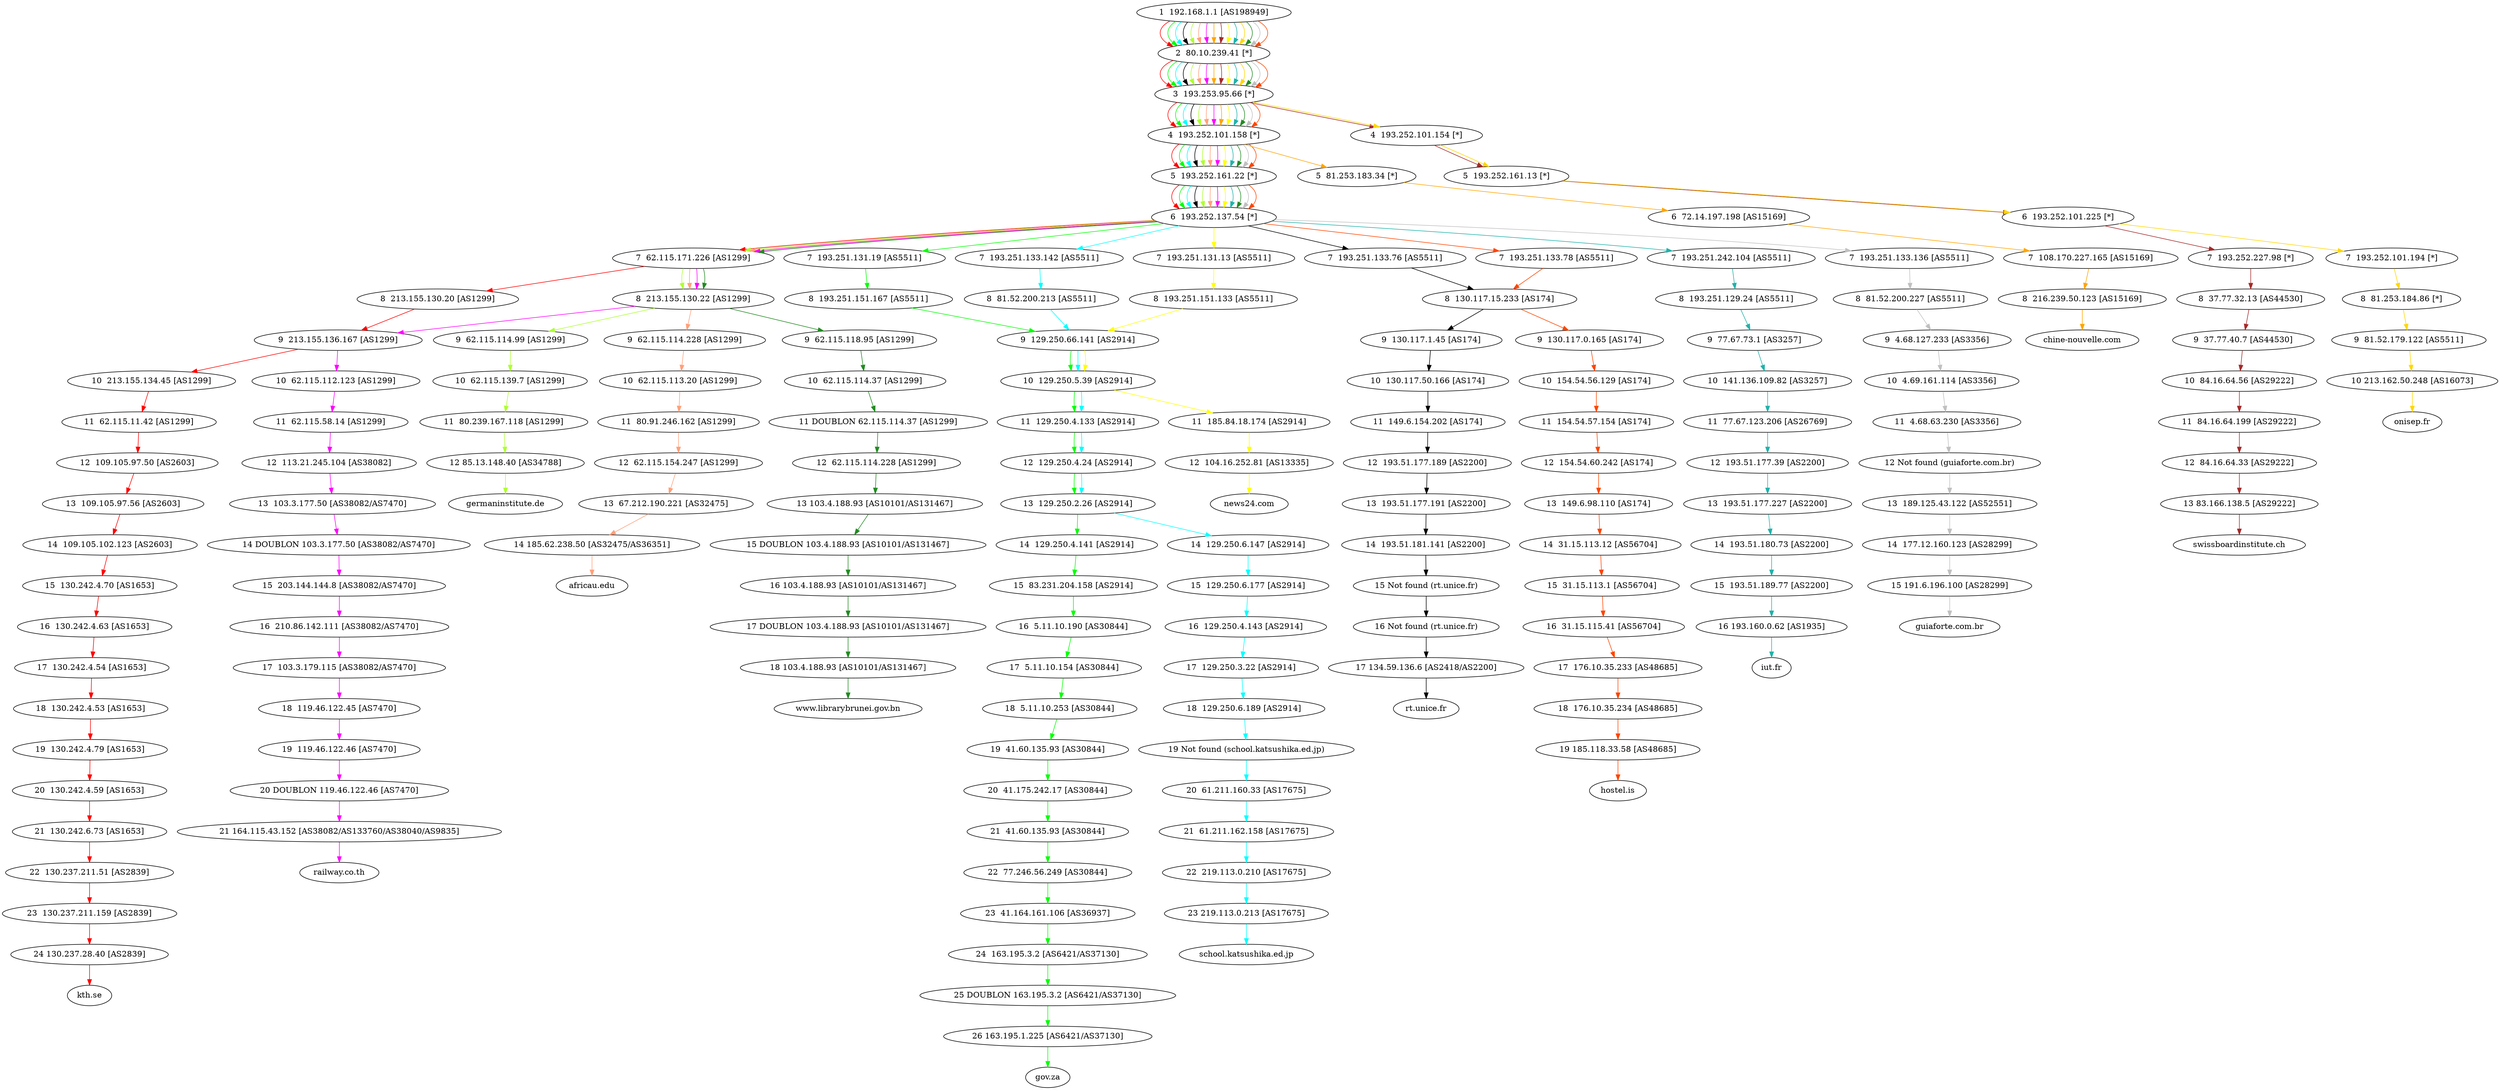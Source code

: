 digraph traceroute { 
"1  192.168.1.1 [AS198949]" -> "2  80.10.239.41 [*]" -> "3  193.253.95.66 [*]" -> "4  193.252.101.158 [*]" -> "5  193.252.161.22 [*]" -> "6  193.252.137.54 [*]" -> "7  62.115.171.226 [AS1299]" -> "8  213.155.130.20 [AS1299]" -> "9  213.155.136.167 [AS1299]" -> "10  213.155.134.45 [AS1299]" -> "11  62.115.11.42 [AS1299]" -> "12  109.105.97.50 [AS2603]" -> "13  109.105.97.56 [AS2603]" -> "14  109.105.102.123 [AS2603]" -> "15  130.242.4.70 [AS1653]" -> "16  130.242.4.63 [AS1653]" -> "17  130.242.4.54 [AS1653]" -> "18  130.242.4.53 [AS1653]" -> "19  130.242.4.79 [AS1653]" -> "20  130.242.4.59 [AS1653]" -> "21  130.242.6.73 [AS1653]" -> "22  130.237.211.51 [AS2839]" -> "23  130.237.211.159 [AS2839]" -> "24 130.237.28.40 [AS2839]" -> "kth.se" [color=red];
"1  192.168.1.1 [AS198949]" -> "2  80.10.239.41 [*]" -> "3  193.253.95.66 [*]" -> "4  193.252.101.158 [*]" -> "5  193.252.161.22 [*]" -> "6  193.252.137.54 [*]" -> "7  193.251.131.19 [AS5511]" -> "8  193.251.151.167 [AS5511]" -> "9  129.250.66.141 [AS2914]" -> "10  129.250.5.39 [AS2914]" -> "11  129.250.4.133 [AS2914]" -> "12  129.250.4.24 [AS2914]" -> "13  129.250.2.26 [AS2914]" -> "14  129.250.4.141 [AS2914]" -> "15  83.231.204.158 [AS2914]" -> "16  5.11.10.190 [AS30844]" -> "17  5.11.10.154 [AS30844]" -> "18  5.11.10.253 [AS30844]" -> "19  41.60.135.93 [AS30844]" -> "20  41.175.242.17 [AS30844]" -> "21  41.60.135.93 [AS30844]" -> "22  77.246.56.249 [AS30844]" -> "23  41.164.161.106 [AS36937]" -> "24  163.195.3.2 [AS6421/AS37130]" ->  "25 DOUBLON 163.195.3.2 [AS6421/AS37130]" -> "26 163.195.1.225 [AS6421/AS37130]" -> "gov.za" [color=green];
"1  192.168.1.1 [AS198949]" -> "2  80.10.239.41 [*]" -> "3  193.253.95.66 [*]" -> "4  193.252.101.158 [*]" -> "5  193.252.161.22 [*]" -> "6  193.252.137.54 [*]" -> "7  193.251.133.142 [AS5511]" -> "8  81.52.200.213 [AS5511]" -> "9  129.250.66.141 [AS2914]" -> "10  129.250.5.39 [AS2914]" -> "11  129.250.4.133 [AS2914]" -> "12  129.250.4.24 [AS2914]" -> "13  129.250.2.26 [AS2914]" -> "14  129.250.6.147 [AS2914]" -> "15  129.250.6.177 [AS2914]" -> "16  129.250.4.143 [AS2914]" -> "17  129.250.3.22 [AS2914]" -> "18  129.250.6.189 [AS2914]"  -> "19 Not found (school.katsushika.ed.jp)"-> "20  61.211.160.33 [AS17675]" -> "21  61.211.162.158 [AS17675]" -> "22  219.113.0.210 [AS17675]" -> "23 219.113.0.213 [AS17675]" -> "school.katsushika.ed.jp" [color=cyan];
"1  192.168.1.1 [AS198949]" -> "2  80.10.239.41 [*]" -> "3  193.253.95.66 [*]" -> "4  193.252.101.158 [*]" -> "5  193.252.161.22 [*]" -> "6  193.252.137.54 [*]" -> "7  193.251.133.76 [AS5511]" -> "8  130.117.15.233 [AS174]" -> "9  130.117.1.45 [AS174]" -> "10  130.117.50.166 [AS174]" -> "11  149.6.154.202 [AS174]" -> "12  193.51.177.189 [AS2200]" -> "13  193.51.177.191 [AS2200]" -> "14  193.51.181.141 [AS2200]"  -> "15 Not found (rt.unice.fr)" -> "16 Not found (rt.unice.fr)"-> "17 134.59.136.6 [AS2418/AS2200]" -> "rt.unice.fr" [color=black];

"1  192.168.1.1 [AS198949]" -> "2  80.10.239.41 [*]" -> "3  193.253.95.66 [*]" -> "4  193.252.101.158 [*]" -> "5  193.252.161.22 [*]" -> "6  193.252.137.54 [*]" -> "7  62.115.171.226 [AS1299]" -> "8  213.155.130.22 [AS1299]" -> "9  62.115.114.99 [AS1299]" -> "10  62.115.139.7 [AS1299]" -> "11  80.239.167.118 [AS1299]" -> "12 85.13.148.40 [AS34788]" -> "germaninstitute.de" [color=greenyellow];
"1  192.168.1.1 [AS198949]" -> "2  80.10.239.41 [*]" -> "3  193.253.95.66 [*]" -> "4  193.252.101.158 [*]" -> "5  193.252.161.22 [*]" -> "6  193.252.137.54 [*]" -> "7  62.115.171.226 [AS1299]" -> "8  213.155.130.22 [AS1299]" -> "9  62.115.114.228 [AS1299]" -> "10  62.115.113.20 [AS1299]" -> "11  80.91.246.162 [AS1299]" -> "12  62.115.154.247 [AS1299]" -> "13  67.212.190.221 [AS32475]" -> "14 185.62.238.50 [AS32475/AS36351]" -> "africau.edu" [color=lightsalmon];

"1  192.168.1.1 [AS198949]" -> "2  80.10.239.41 [*]" -> "3  193.253.95.66 [*]" -> "4  193.252.101.158 [*]" -> "5  193.252.161.22 [*]" -> "6  193.252.137.54 [*]" -> "7  62.115.171.226 [AS1299]" -> "8  213.155.130.22 [AS1299]" -> "9  213.155.136.167 [AS1299]" -> "10  62.115.112.123 [AS1299]" -> "11  62.115.58.14 [AS1299]" -> "12  113.21.245.104 [AS38082]" -> "13  103.3.177.50 [AS38082/AS7470]" ->  "14 DOUBLON 103.3.177.50 [AS38082/AS7470]" -> "15  203.144.144.8 [AS38082/AS7470]" -> "16  210.86.142.111 [AS38082/AS7470]" -> "17  103.3.179.115 [AS38082/AS7470]" -> "18  119.46.122.45 [AS7470]" -> "19  119.46.122.46 [AS7470]" ->  "20 DOUBLON 119.46.122.46 [AS7470]" -> "21 164.115.43.152 [AS38082/AS133760/AS38040/AS9835]" -> "railway.co.th" [color=magenta];
"1  192.168.1.1 [AS198949]" -> "2  80.10.239.41 [*]" -> "3  193.253.95.66 [*]" -> "4  193.252.101.158 [*]" -> "5  81.253.183.34 [*]" -> "6  72.14.197.198 [AS15169]" -> "7  108.170.227.165 [AS15169]" -> "8  216.239.50.123 [AS15169]" -> "chine-nouvelle.com" [color=orange];
"1  192.168.1.1 [AS198949]" -> "2  80.10.239.41 [*]" -> "3  193.253.95.66 [*]" -> "4  193.252.101.154 [*]" -> "5  193.252.161.13 [*]" -> "6  193.252.101.225 [*]" -> "7  193.252.227.98 [*]" -> "8  37.77.32.13 [AS44530]" -> "9  37.77.40.7 [AS44530]" -> "10  84.16.64.56 [AS29222]" -> "11  84.16.64.199 [AS29222]" -> "12  84.16.64.33 [AS29222]" -> "13 83.166.138.5 [AS29222]" -> "swissboardinstitute.ch" [color=brown];
"1  192.168.1.1 [AS198949]" -> "2  80.10.239.41 [*]" -> "3  193.253.95.66 [*]" -> "4  193.252.101.158 [*]" -> "5  193.252.161.22 [*]" -> "6  193.252.137.54 [*]" -> "7  193.251.131.13 [AS5511]" -> "8  193.251.151.133 [AS5511]" -> "9  129.250.66.141 [AS2914]" -> "10  129.250.5.39 [AS2914]" -> "11  185.84.18.174 [AS2914]" -> "12  104.16.252.81 [AS13335]" -> "news24.com" [color=yellow];

"1  192.168.1.1 [AS198949]" -> "2  80.10.239.41 [*]" -> "3  193.253.95.66 [*]" -> "4  193.252.101.158 [*]" -> "5  193.252.161.22 [*]" -> "6  193.252.137.54 [*]" -> "7  193.251.242.104 [AS5511]" -> "8  193.251.129.24 [AS5511]" -> "9  77.67.73.1 [AS3257]" -> "10  141.136.109.82 [AS3257]" -> "11  77.67.123.206 [AS26769]" -> "12  193.51.177.39 [AS2200]" -> "13  193.51.177.227 [AS2200]" -> "14  193.51.180.73 [AS2200]" -> "15  193.51.189.77 [AS2200]" -> "16 193.160.0.62 [AS1935]" -> "iut.fr" [color=lightseagreen];
"1  192.168.1.1 [AS198949]" -> "2  80.10.239.41 [*]" -> "3  193.253.95.66 [*]" -> "4  193.252.101.154 [*]" -> "5  193.252.161.13 [*]" -> "6  193.252.101.225 [*]" -> "7  193.252.101.194 [*]" -> "8  81.253.184.86 [*]" -> "9  81.52.179.122 [AS5511]" -> "10 213.162.50.248 [AS16073]" -> "onisep.fr" [color=gold];

"1  192.168.1.1 [AS198949]" -> "2  80.10.239.41 [*]" -> "3  193.253.95.66 [*]" -> "4  193.252.101.158 [*]" -> "5  193.252.161.22 [*]" -> "6  193.252.137.54 [*]" -> "7  62.115.171.226 [AS1299]" -> "8  213.155.130.22 [AS1299]" -> "9  62.115.118.95 [AS1299]" -> "10  62.115.114.37 [AS1299]" ->  "11 DOUBLON 62.115.114.37 [AS1299]" -> "12  62.115.114.228 [AS1299]" -> "13 103.4.188.93 [AS10101/AS131467]" ->  "15 DOUBLON 103.4.188.93 [AS10101/AS131467]" -> "16 103.4.188.93 [AS10101/AS131467]" ->  "17 DOUBLON 103.4.188.93 [AS10101/AS131467]" -> "18 103.4.188.93 [AS10101/AS131467]" -> "www.librarybrunei.gov.bn" [color=forestgreen];
"1  192.168.1.1 [AS198949]" -> "2  80.10.239.41 [*]" -> "3  193.253.95.66 [*]" -> "4  193.252.101.158 [*]" -> "5  193.252.161.22 [*]" -> "6  193.252.137.54 [*]" -> "7  193.251.133.136 [AS5511]" -> "8  81.52.200.227 [AS5511]" -> "9  4.68.127.233 [AS3356]" -> "10  4.69.161.114 [AS3356]" -> "11  4.68.63.230 [AS3356]"  -> "12 Not found (guiaforte.com.br)"-> "13  189.125.43.122 [AS52551]" -> "14  177.12.160.123 [AS28299]" -> "15 191.6.196.100 [AS28299]" -> "guiaforte.com.br" [color=grey];

"1  192.168.1.1 [AS198949]" -> "2  80.10.239.41 [*]" -> "3  193.253.95.66 [*]" -> "4  193.252.101.158 [*]" -> "5  193.252.161.22 [*]" -> "6  193.252.137.54 [*]" -> "7  193.251.133.78 [AS5511]" -> "8  130.117.15.233 [AS174]" -> "9  130.117.0.165 [AS174]" -> "10  154.54.56.129 [AS174]" -> "11  154.54.57.154 [AS174]" -> "12  154.54.60.242 [AS174]" -> "13  149.6.98.110 [AS174]" -> "14  31.15.113.12 [AS56704]" -> "15  31.15.113.1 [AS56704]" -> "16  31.15.115.41 [AS56704]" -> "17  176.10.35.233 [AS48685]" -> "18  176.10.35.234 [AS48685]" -> "19 185.118.33.58 [AS48685]" -> "hostel.is" [color=orangered];
}
